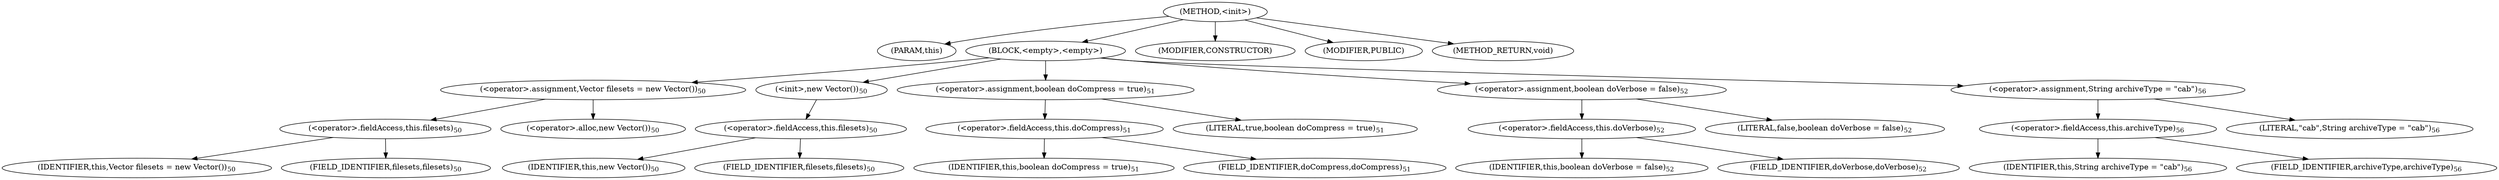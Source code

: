 digraph "&lt;init&gt;" {  
"811" [label = <(METHOD,&lt;init&gt;)> ]
"812" [label = <(PARAM,this)> ]
"813" [label = <(BLOCK,&lt;empty&gt;,&lt;empty&gt;)> ]
"814" [label = <(&lt;operator&gt;.assignment,Vector filesets = new Vector())<SUB>50</SUB>> ]
"815" [label = <(&lt;operator&gt;.fieldAccess,this.filesets)<SUB>50</SUB>> ]
"816" [label = <(IDENTIFIER,this,Vector filesets = new Vector())<SUB>50</SUB>> ]
"817" [label = <(FIELD_IDENTIFIER,filesets,filesets)<SUB>50</SUB>> ]
"818" [label = <(&lt;operator&gt;.alloc,new Vector())<SUB>50</SUB>> ]
"819" [label = <(&lt;init&gt;,new Vector())<SUB>50</SUB>> ]
"820" [label = <(&lt;operator&gt;.fieldAccess,this.filesets)<SUB>50</SUB>> ]
"821" [label = <(IDENTIFIER,this,new Vector())<SUB>50</SUB>> ]
"822" [label = <(FIELD_IDENTIFIER,filesets,filesets)<SUB>50</SUB>> ]
"823" [label = <(&lt;operator&gt;.assignment,boolean doCompress = true)<SUB>51</SUB>> ]
"824" [label = <(&lt;operator&gt;.fieldAccess,this.doCompress)<SUB>51</SUB>> ]
"825" [label = <(IDENTIFIER,this,boolean doCompress = true)<SUB>51</SUB>> ]
"826" [label = <(FIELD_IDENTIFIER,doCompress,doCompress)<SUB>51</SUB>> ]
"827" [label = <(LITERAL,true,boolean doCompress = true)<SUB>51</SUB>> ]
"828" [label = <(&lt;operator&gt;.assignment,boolean doVerbose = false)<SUB>52</SUB>> ]
"829" [label = <(&lt;operator&gt;.fieldAccess,this.doVerbose)<SUB>52</SUB>> ]
"830" [label = <(IDENTIFIER,this,boolean doVerbose = false)<SUB>52</SUB>> ]
"831" [label = <(FIELD_IDENTIFIER,doVerbose,doVerbose)<SUB>52</SUB>> ]
"832" [label = <(LITERAL,false,boolean doVerbose = false)<SUB>52</SUB>> ]
"833" [label = <(&lt;operator&gt;.assignment,String archiveType = &quot;cab&quot;)<SUB>56</SUB>> ]
"834" [label = <(&lt;operator&gt;.fieldAccess,this.archiveType)<SUB>56</SUB>> ]
"835" [label = <(IDENTIFIER,this,String archiveType = &quot;cab&quot;)<SUB>56</SUB>> ]
"836" [label = <(FIELD_IDENTIFIER,archiveType,archiveType)<SUB>56</SUB>> ]
"837" [label = <(LITERAL,&quot;cab&quot;,String archiveType = &quot;cab&quot;)<SUB>56</SUB>> ]
"838" [label = <(MODIFIER,CONSTRUCTOR)> ]
"839" [label = <(MODIFIER,PUBLIC)> ]
"840" [label = <(METHOD_RETURN,void)> ]
  "811" -> "812" 
  "811" -> "813" 
  "811" -> "838" 
  "811" -> "839" 
  "811" -> "840" 
  "813" -> "814" 
  "813" -> "819" 
  "813" -> "823" 
  "813" -> "828" 
  "813" -> "833" 
  "814" -> "815" 
  "814" -> "818" 
  "815" -> "816" 
  "815" -> "817" 
  "819" -> "820" 
  "820" -> "821" 
  "820" -> "822" 
  "823" -> "824" 
  "823" -> "827" 
  "824" -> "825" 
  "824" -> "826" 
  "828" -> "829" 
  "828" -> "832" 
  "829" -> "830" 
  "829" -> "831" 
  "833" -> "834" 
  "833" -> "837" 
  "834" -> "835" 
  "834" -> "836" 
}
